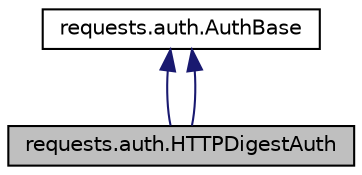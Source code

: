 digraph "requests.auth.HTTPDigestAuth"
{
 // LATEX_PDF_SIZE
  edge [fontname="Helvetica",fontsize="10",labelfontname="Helvetica",labelfontsize="10"];
  node [fontname="Helvetica",fontsize="10",shape=record];
  Node1 [label="requests.auth.HTTPDigestAuth",height=0.2,width=0.4,color="black", fillcolor="grey75", style="filled", fontcolor="black",tooltip=" "];
  Node2 -> Node1 [dir="back",color="midnightblue",fontsize="10",style="solid",fontname="Helvetica"];
  Node2 [label="requests.auth.AuthBase",height=0.2,width=0.4,color="black", fillcolor="white", style="filled",URL="$classrequests_1_1auth_1_1AuthBase.html",tooltip=" "];
  Node2 -> Node1 [dir="back",color="midnightblue",fontsize="10",style="solid",fontname="Helvetica"];
}

